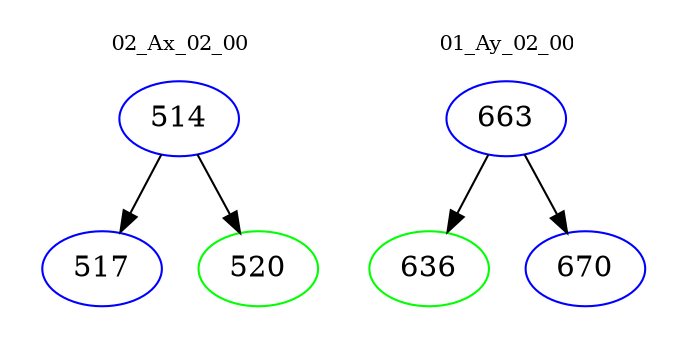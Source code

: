 digraph{
subgraph cluster_0 {
color = white
label = "02_Ax_02_00";
fontsize=10;
T0_514 [label="514", color="blue"]
T0_514 -> T0_517 [color="black"]
T0_517 [label="517", color="blue"]
T0_514 -> T0_520 [color="black"]
T0_520 [label="520", color="green"]
}
subgraph cluster_1 {
color = white
label = "01_Ay_02_00";
fontsize=10;
T1_663 [label="663", color="blue"]
T1_663 -> T1_636 [color="black"]
T1_636 [label="636", color="green"]
T1_663 -> T1_670 [color="black"]
T1_670 [label="670", color="blue"]
}
}
